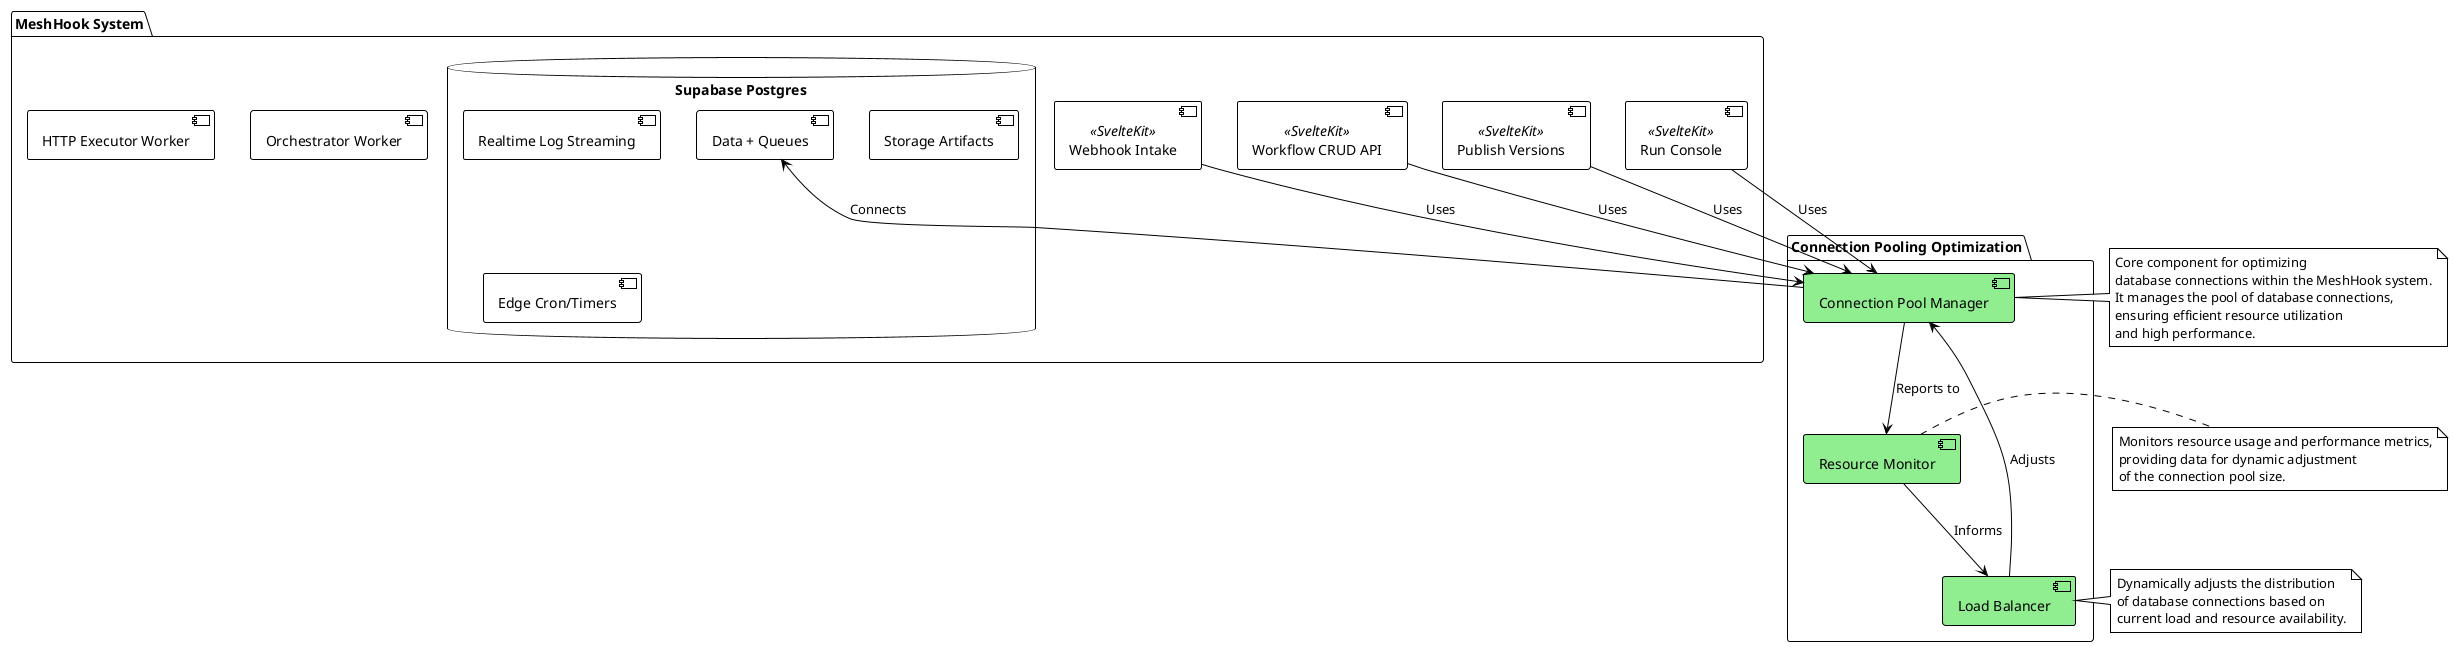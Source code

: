 @startuml
!theme plain

package "MeshHook System" {
    [Webhook Intake] <<SvelteKit>>
    [Workflow CRUD API] <<SvelteKit>>
    [Publish Versions] <<SvelteKit>>
    [Run Console] <<SvelteKit>>
    database "Supabase Postgres" {
        [Data + Queues]
        [Realtime Log Streaming]
        [Storage Artifacts]
        [Edge Cron/Timers]
    }
    [Orchestrator Worker]
    [HTTP Executor Worker]
}

package "Connection Pooling Optimization" {
    [Connection Pool Manager] #LightGreen
    [Resource Monitor] #LightGreen
    [Load Balancer] #LightGreen
}

[Webhook Intake] --> [Connection Pool Manager] : Uses
[Workflow CRUD API] --> [Connection Pool Manager] : Uses
[Publish Versions] --> [Connection Pool Manager] : Uses
[Run Console] --> [Connection Pool Manager] : Uses
[Connection Pool Manager] --> [Data + Queues] : Connects
[Connection Pool Manager] --> [Resource Monitor] : Reports to
[Resource Monitor] --> [Load Balancer] : Informs
[Load Balancer] --> [Connection Pool Manager] : Adjusts

note right of [Connection Pool Manager]
  Core component for optimizing
  database connections within the MeshHook system.
  It manages the pool of database connections,
  ensuring efficient resource utilization
  and high performance.
end note

note right of [Resource Monitor]
  Monitors resource usage and performance metrics,
  providing data for dynamic adjustment
  of the connection pool size.
end note

note right of [Load Balancer]
  Dynamically adjusts the distribution
  of database connections based on
  current load and resource availability.
end note

@enduml